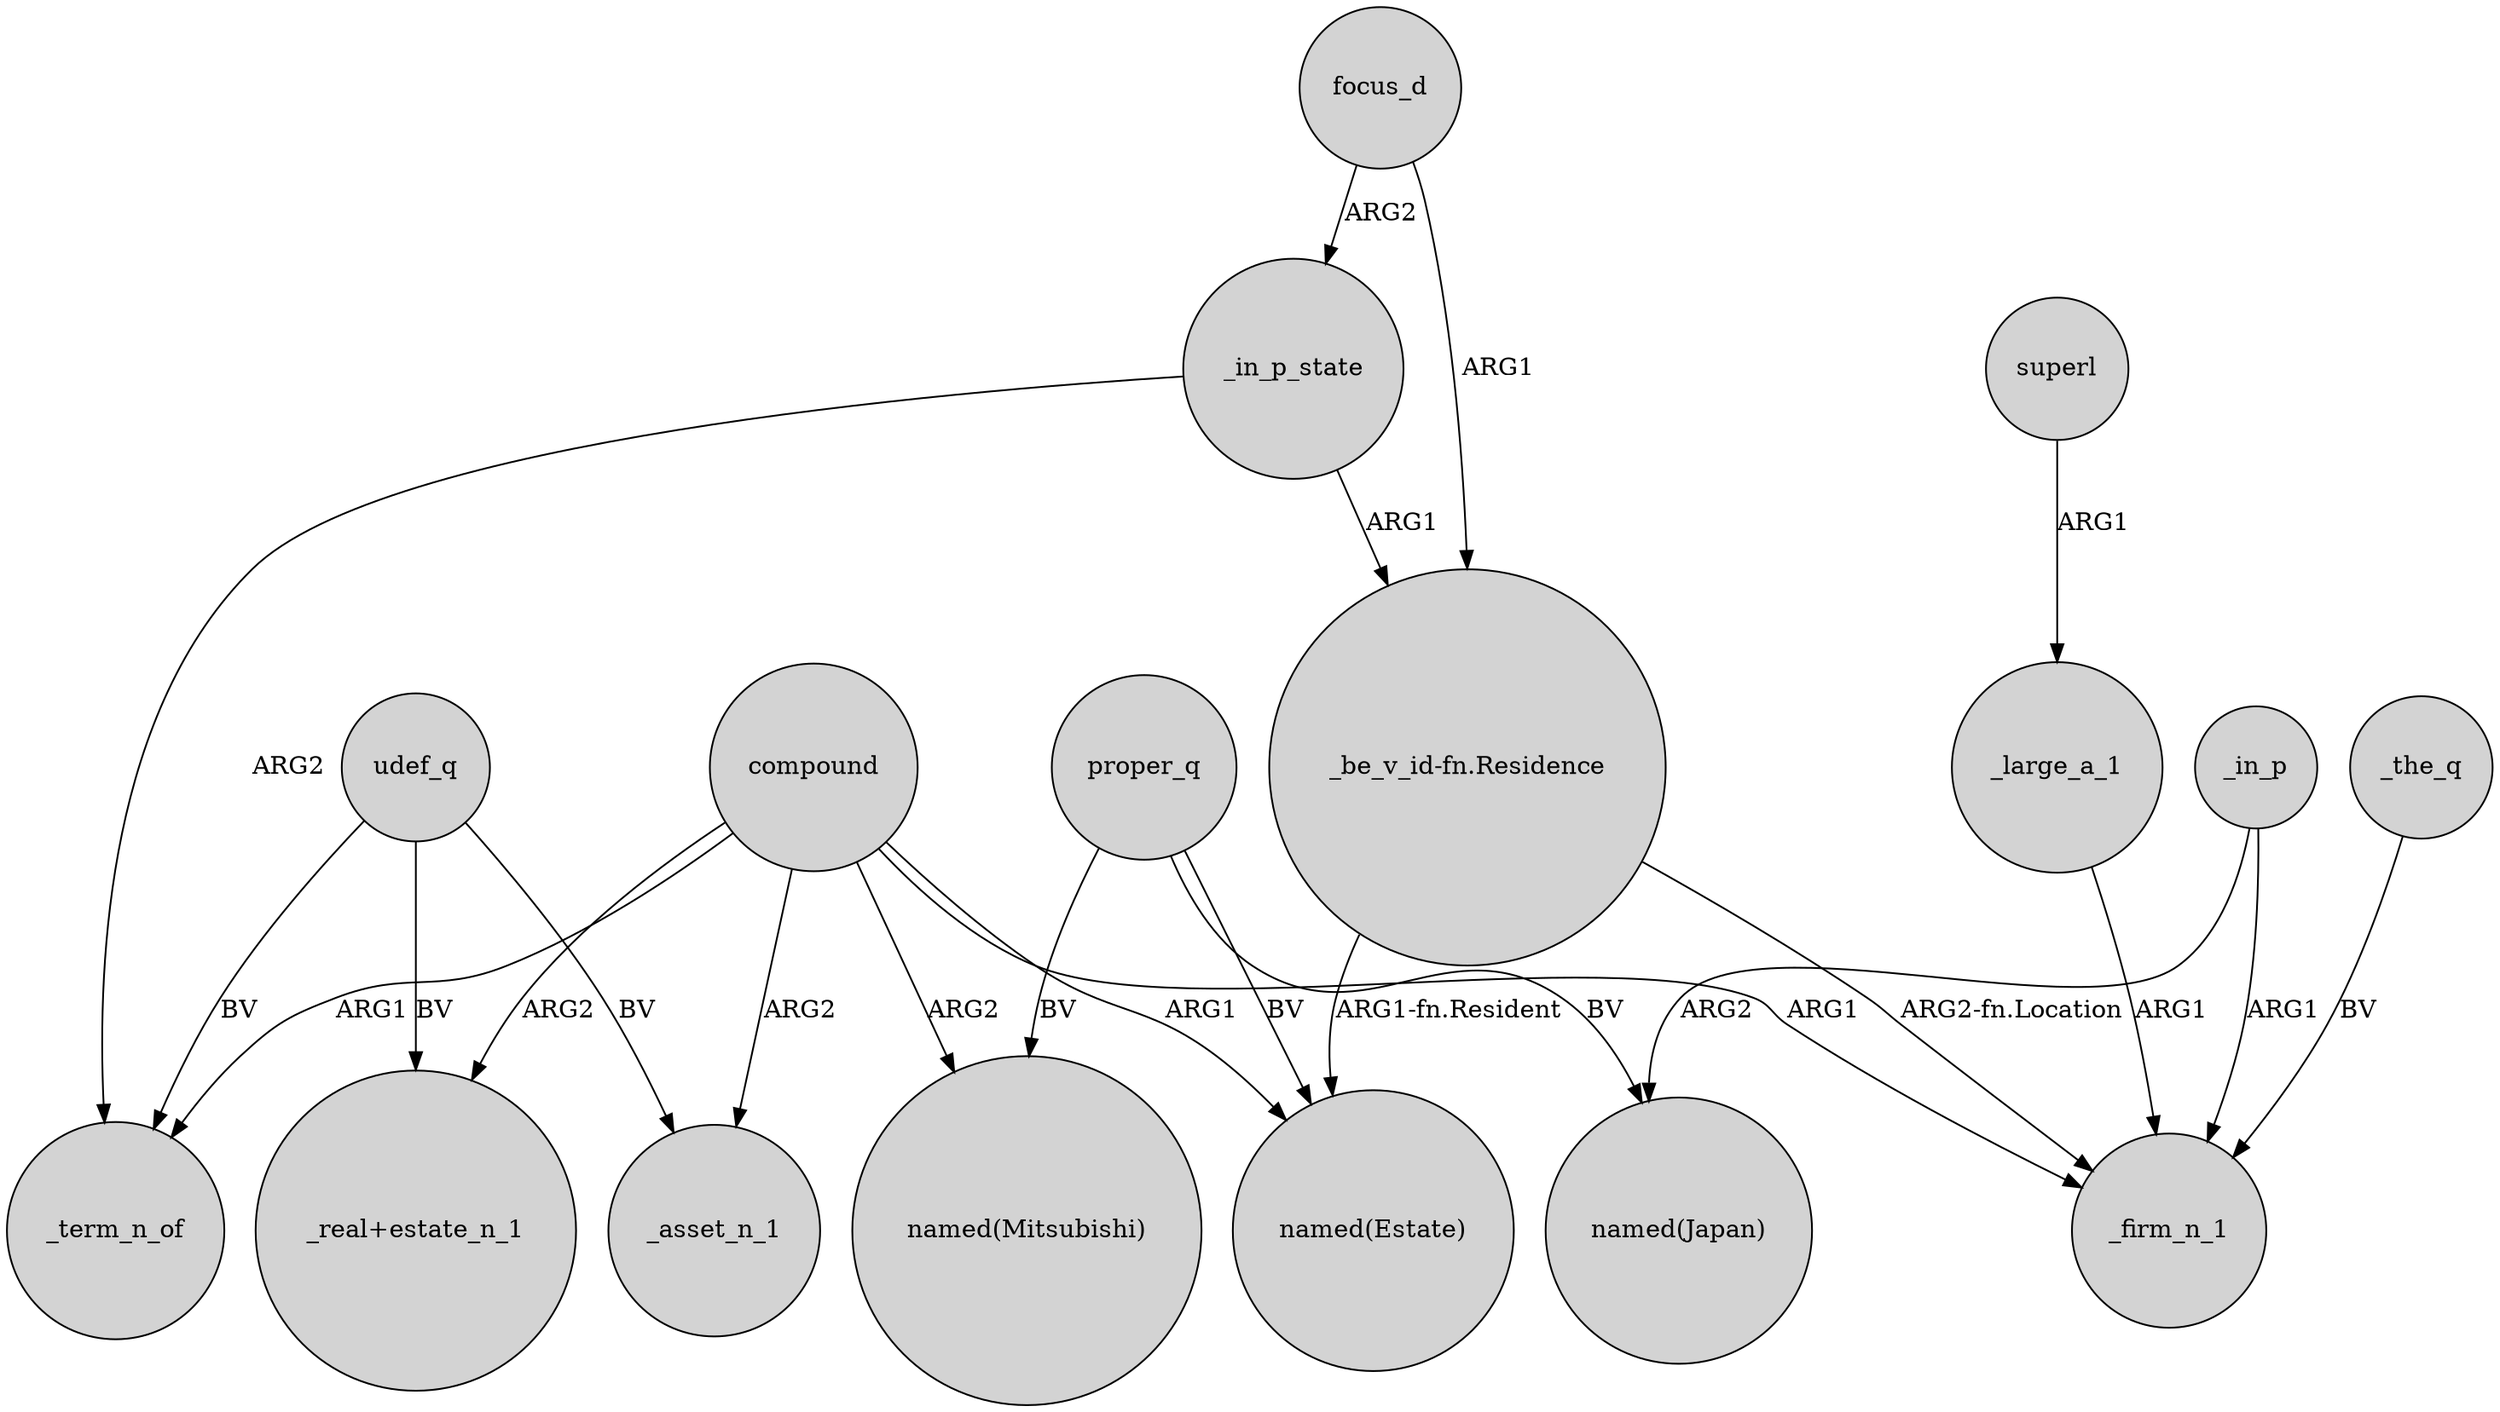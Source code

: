 digraph {
	node [shape=circle style=filled]
	udef_q -> _term_n_of [label=BV]
	focus_d -> _in_p_state [label=ARG2]
	compound -> _asset_n_1 [label=ARG2]
	_in_p -> _firm_n_1 [label=ARG1]
	_in_p_state -> _term_n_of [label=ARG2]
	"_be_v_id-fn.Residence" -> _firm_n_1 [label="ARG2-fn.Location"]
	compound -> "_real+estate_n_1" [label=ARG2]
	udef_q -> _asset_n_1 [label=BV]
	compound -> "named(Mitsubishi)" [label=ARG2]
	proper_q -> "named(Mitsubishi)" [label=BV]
	compound -> _term_n_of [label=ARG1]
	compound -> "named(Estate)" [label=ARG1]
	_the_q -> _firm_n_1 [label=BV]
	"_be_v_id-fn.Residence" -> "named(Estate)" [label="ARG1-fn.Resident"]
	proper_q -> "named(Estate)" [label=BV]
	proper_q -> "named(Japan)" [label=BV]
	_large_a_1 -> _firm_n_1 [label=ARG1]
	compound -> _firm_n_1 [label=ARG1]
	_in_p -> "named(Japan)" [label=ARG2]
	udef_q -> "_real+estate_n_1" [label=BV]
	superl -> _large_a_1 [label=ARG1]
	_in_p_state -> "_be_v_id-fn.Residence" [label=ARG1]
	focus_d -> "_be_v_id-fn.Residence" [label=ARG1]
}
